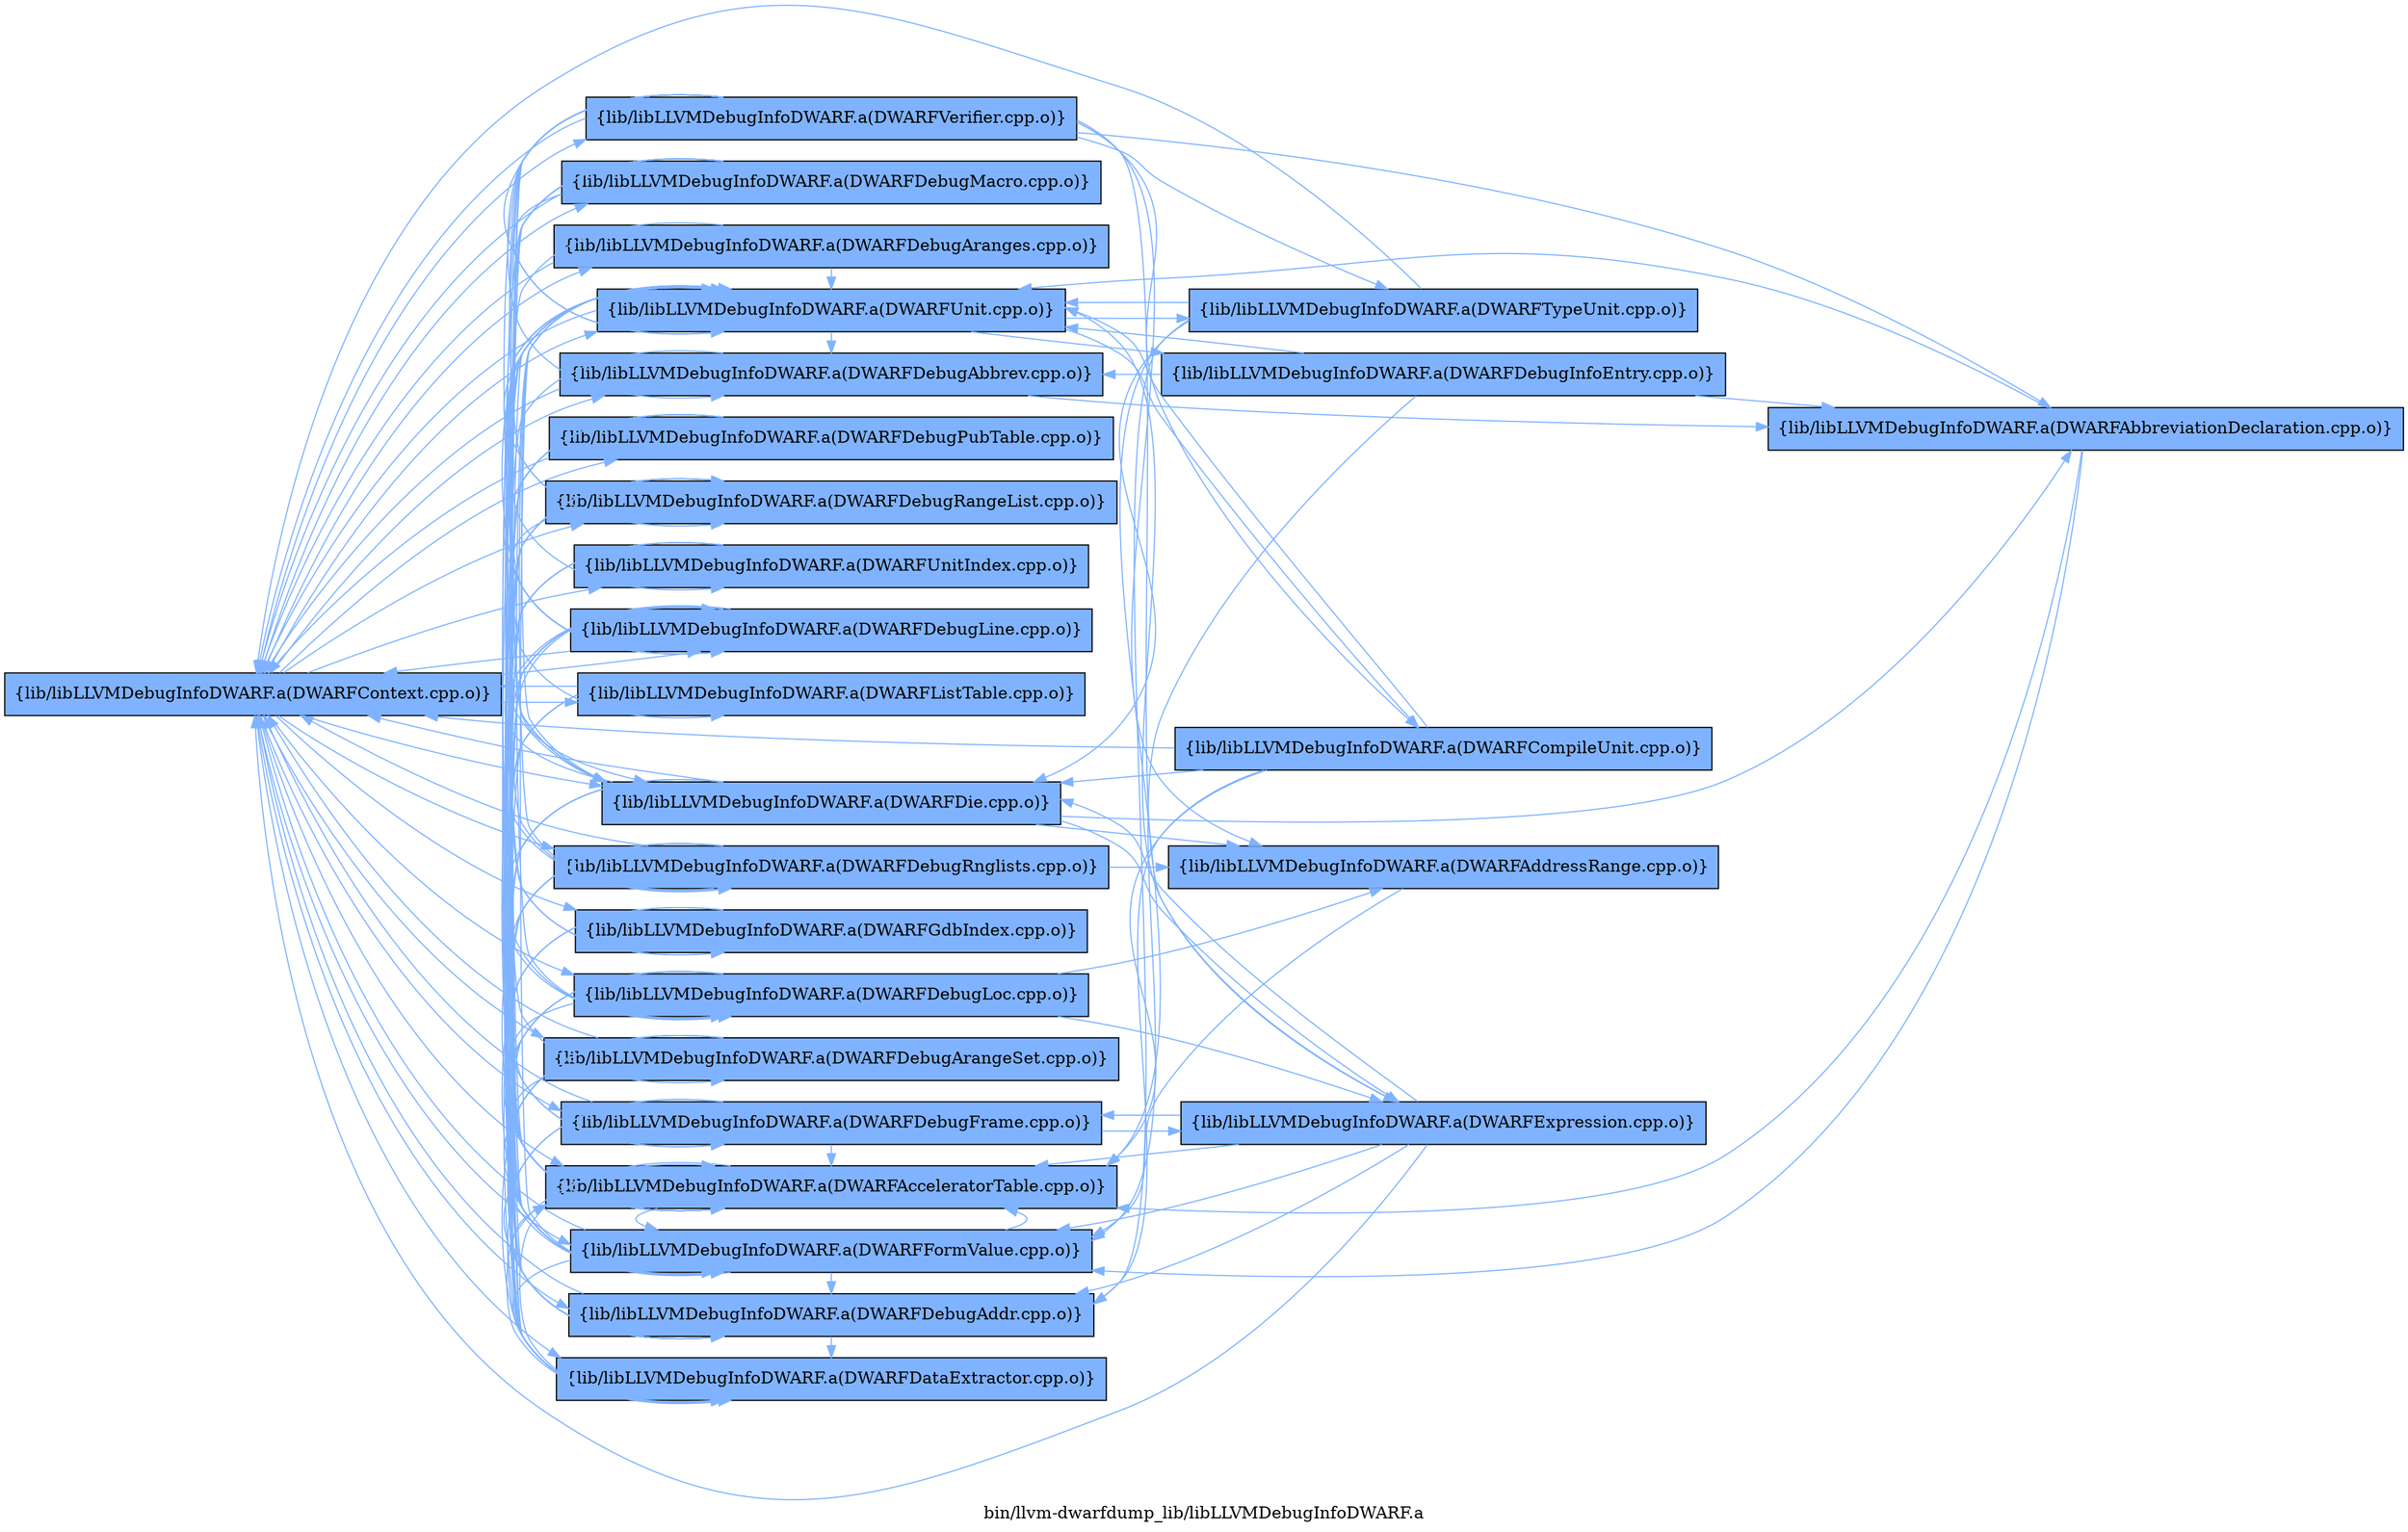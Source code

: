 digraph "bin/llvm-dwarfdump_lib/libLLVMDebugInfoDWARF.a" {
	label="bin/llvm-dwarfdump_lib/libLLVMDebugInfoDWARF.a";
	rankdir=LR;
	{ rank=same; Node0x55aabac36508;  }
	{ rank=same; Node0x55aabac367d8; Node0x55aabac361e8; Node0x55aabac33498; Node0x55aabac34438; Node0x55aabac323b8; Node0x55aabac32b38; Node0x55aabac30ab8; Node0x55aabac311e8; Node0x55aabac31508; Node0x55aabac39b18; Node0x55aabac3a798; Node0x55aabac32368; Node0x55aabac31cd8; Node0x55aabac32e58; Node0x55aabac381c8; Node0x55aabac38da8; Node0x55aabac39988; Node0x55aabac3a6f8; Node0x55aabac39f78; Node0x55aabac321d8;  }

	Node0x55aabac36508 [shape=record,shape=box,group=1,style=filled,fillcolor="0.600000 0.5 1",label="{lib/libLLVMDebugInfoDWARF.a(DWARFContext.cpp.o)}"];
	Node0x55aabac36508 -> Node0x55aabac367d8[color="0.600000 0.5 1"];
	Node0x55aabac36508 -> Node0x55aabac361e8[color="0.600000 0.5 1"];
	Node0x55aabac36508 -> Node0x55aabac33498[color="0.600000 0.5 1"];
	Node0x55aabac36508 -> Node0x55aabac34438[color="0.600000 0.5 1"];
	Node0x55aabac36508 -> Node0x55aabac323b8[color="0.600000 0.5 1"];
	Node0x55aabac36508 -> Node0x55aabac32b38[color="0.600000 0.5 1"];
	Node0x55aabac36508 -> Node0x55aabac30ab8[color="0.600000 0.5 1"];
	Node0x55aabac36508 -> Node0x55aabac311e8[color="0.600000 0.5 1"];
	Node0x55aabac36508 -> Node0x55aabac31508[color="0.600000 0.5 1"];
	Node0x55aabac36508 -> Node0x55aabac39b18[color="0.600000 0.5 1"];
	Node0x55aabac36508 -> Node0x55aabac3a798[color="0.600000 0.5 1"];
	Node0x55aabac36508 -> Node0x55aabac32368[color="0.600000 0.5 1"];
	Node0x55aabac36508 -> Node0x55aabac31cd8[color="0.600000 0.5 1"];
	Node0x55aabac36508 -> Node0x55aabac32e58[color="0.600000 0.5 1"];
	Node0x55aabac36508 -> Node0x55aabac381c8[color="0.600000 0.5 1"];
	Node0x55aabac36508 -> Node0x55aabac38da8[color="0.600000 0.5 1"];
	Node0x55aabac36508 -> Node0x55aabac39988[color="0.600000 0.5 1"];
	Node0x55aabac36508 -> Node0x55aabac3a6f8[color="0.600000 0.5 1"];
	Node0x55aabac36508 -> Node0x55aabac39f78[color="0.600000 0.5 1"];
	Node0x55aabac36508 -> Node0x55aabac321d8[color="0.600000 0.5 1"];
	Node0x55aabac311e8 [shape=record,shape=box,group=1,style=filled,fillcolor="0.600000 0.5 1",label="{lib/libLLVMDebugInfoDWARF.a(DWARFDebugLine.cpp.o)}"];
	Node0x55aabac311e8 -> Node0x55aabac367d8[color="0.600000 0.5 1"];
	Node0x55aabac311e8 -> Node0x55aabac36508[color="0.600000 0.5 1"];
	Node0x55aabac311e8 -> Node0x55aabac361e8[color="0.600000 0.5 1"];
	Node0x55aabac311e8 -> Node0x55aabac34438[color="0.600000 0.5 1"];
	Node0x55aabac311e8 -> Node0x55aabac32e58[color="0.600000 0.5 1"];
	Node0x55aabac311e8 -> Node0x55aabac381c8[color="0.600000 0.5 1"];
	Node0x55aabac311e8 -> Node0x55aabac39f78[color="0.600000 0.5 1"];
	Node0x55aabac32e58 [shape=record,shape=box,group=1,style=filled,fillcolor="0.600000 0.5 1",label="{lib/libLLVMDebugInfoDWARF.a(DWARFDie.cpp.o)}"];
	Node0x55aabac32e58 -> Node0x55aabac367d8[color="0.600000 0.5 1"];
	Node0x55aabac32e58 -> Node0x55aabac36508[color="0.600000 0.5 1"];
	Node0x55aabac32e58 -> Node0x55aabac33c68[color="0.600000 0.5 1"];
	Node0x55aabac32e58 -> Node0x55aabac311e8[color="0.600000 0.5 1"];
	Node0x55aabac32e58 -> Node0x55aabac31508[color="0.600000 0.5 1"];
	Node0x55aabac32e58 -> Node0x55aabac39938[color="0.600000 0.5 1"];
	Node0x55aabac32e58 -> Node0x55aabac38998[color="0.600000 0.5 1"];
	Node0x55aabac32e58 -> Node0x55aabac381c8[color="0.600000 0.5 1"];
	Node0x55aabac32e58 -> Node0x55aabac39f78[color="0.600000 0.5 1"];
	Node0x55aabac38998 [shape=record,shape=box,group=1,style=filled,fillcolor="0.600000 0.5 1",label="{lib/libLLVMDebugInfoDWARF.a(DWARFExpression.cpp.o)}"];
	Node0x55aabac38998 -> Node0x55aabac367d8[color="0.600000 0.5 1"];
	Node0x55aabac38998 -> Node0x55aabac36508[color="0.600000 0.5 1"];
	Node0x55aabac38998 -> Node0x55aabac34438[color="0.600000 0.5 1"];
	Node0x55aabac38998 -> Node0x55aabac30ab8[color="0.600000 0.5 1"];
	Node0x55aabac38998 -> Node0x55aabac32e58[color="0.600000 0.5 1"];
	Node0x55aabac38998 -> Node0x55aabac381c8[color="0.600000 0.5 1"];
	Node0x55aabac38998 -> Node0x55aabac39f78[color="0.600000 0.5 1"];
	Node0x55aabac381c8 [shape=record,shape=box,group=1,style=filled,fillcolor="0.600000 0.5 1",label="{lib/libLLVMDebugInfoDWARF.a(DWARFFormValue.cpp.o)}"];
	Node0x55aabac381c8 -> Node0x55aabac367d8[color="0.600000 0.5 1"];
	Node0x55aabac381c8 -> Node0x55aabac36508[color="0.600000 0.5 1"];
	Node0x55aabac381c8 -> Node0x55aabac361e8[color="0.600000 0.5 1"];
	Node0x55aabac381c8 -> Node0x55aabac34438[color="0.600000 0.5 1"];
	Node0x55aabac381c8 -> Node0x55aabac39f78[color="0.600000 0.5 1"];
	Node0x55aabac39f78 [shape=record,shape=box,group=1,style=filled,fillcolor="0.600000 0.5 1",label="{lib/libLLVMDebugInfoDWARF.a(DWARFUnit.cpp.o)}"];
	Node0x55aabac39f78 -> Node0x55aabac367d8[color="0.600000 0.5 1"];
	Node0x55aabac39f78 -> Node0x55aabac36508[color="0.600000 0.5 1"];
	Node0x55aabac39f78 -> Node0x55aabac361e8[color="0.600000 0.5 1"];
	Node0x55aabac39f78 -> Node0x55aabac33498[color="0.600000 0.5 1"];
	Node0x55aabac39f78 -> Node0x55aabac34438[color="0.600000 0.5 1"];
	Node0x55aabac39f78 -> Node0x55aabac31508[color="0.600000 0.5 1"];
	Node0x55aabac39f78 -> Node0x55aabac32368[color="0.600000 0.5 1"];
	Node0x55aabac39f78 -> Node0x55aabac31cd8[color="0.600000 0.5 1"];
	Node0x55aabac39f78 -> Node0x55aabac32e58[color="0.600000 0.5 1"];
	Node0x55aabac39f78 -> Node0x55aabac381c8[color="0.600000 0.5 1"];
	Node0x55aabac39f78 -> Node0x55aabac39988[color="0.600000 0.5 1"];
	Node0x55aabac39f78 -> Node0x55aabac3a6f8[color="0.600000 0.5 1"];
	Node0x55aabac39f78 -> Node0x55aabac35e78[color="0.600000 0.5 1"];
	Node0x55aabac39f78 -> Node0x55aabac36af8[color="0.600000 0.5 1"];
	Node0x55aabac39f78 -> Node0x55aabac38c18[color="0.600000 0.5 1"];
	Node0x55aabac367d8 [shape=record,shape=box,group=1,style=filled,fillcolor="0.600000 0.5 1",label="{lib/libLLVMDebugInfoDWARF.a(DWARFAcceleratorTable.cpp.o)}"];
	Node0x55aabac367d8 -> Node0x55aabac361e8[color="0.600000 0.5 1"];
	Node0x55aabac367d8 -> Node0x55aabac381c8[color="0.600000 0.5 1"];
	Node0x55aabac361e8 [shape=record,shape=box,group=1,style=filled,fillcolor="0.600000 0.5 1",label="{lib/libLLVMDebugInfoDWARF.a(DWARFDataExtractor.cpp.o)}"];
	Node0x55aabac361e8 -> Node0x55aabac367d8[color="0.600000 0.5 1"];
	Node0x55aabac33498 [shape=record,shape=box,group=1,style=filled,fillcolor="0.600000 0.5 1",label="{lib/libLLVMDebugInfoDWARF.a(DWARFDebugAbbrev.cpp.o)}"];
	Node0x55aabac33498 -> Node0x55aabac367d8[color="0.600000 0.5 1"];
	Node0x55aabac33498 -> Node0x55aabac36508[color="0.600000 0.5 1"];
	Node0x55aabac33498 -> Node0x55aabac33c68[color="0.600000 0.5 1"];
	Node0x55aabac34438 [shape=record,shape=box,group=1,style=filled,fillcolor="0.600000 0.5 1",label="{lib/libLLVMDebugInfoDWARF.a(DWARFDebugAddr.cpp.o)}"];
	Node0x55aabac34438 -> Node0x55aabac367d8[color="0.600000 0.5 1"];
	Node0x55aabac34438 -> Node0x55aabac36508[color="0.600000 0.5 1"];
	Node0x55aabac34438 -> Node0x55aabac361e8[color="0.600000 0.5 1"];
	Node0x55aabac323b8 [shape=record,shape=box,group=1,style=filled,fillcolor="0.600000 0.5 1",label="{lib/libLLVMDebugInfoDWARF.a(DWARFDebugArangeSet.cpp.o)}"];
	Node0x55aabac323b8 -> Node0x55aabac367d8[color="0.600000 0.5 1"];
	Node0x55aabac323b8 -> Node0x55aabac36508[color="0.600000 0.5 1"];
	Node0x55aabac323b8 -> Node0x55aabac361e8[color="0.600000 0.5 1"];
	Node0x55aabac323b8 -> Node0x55aabac34438[color="0.600000 0.5 1"];
	Node0x55aabac323b8 -> Node0x55aabac381c8[color="0.600000 0.5 1"];
	Node0x55aabac32b38 [shape=record,shape=box,group=1,style=filled,fillcolor="0.600000 0.5 1",label="{lib/libLLVMDebugInfoDWARF.a(DWARFDebugAranges.cpp.o)}"];
	Node0x55aabac32b38 -> Node0x55aabac36508[color="0.600000 0.5 1"];
	Node0x55aabac32b38 -> Node0x55aabac323b8[color="0.600000 0.5 1"];
	Node0x55aabac32b38 -> Node0x55aabac39f78[color="0.600000 0.5 1"];
	Node0x55aabac30ab8 [shape=record,shape=box,group=1,style=filled,fillcolor="0.600000 0.5 1",label="{lib/libLLVMDebugInfoDWARF.a(DWARFDebugFrame.cpp.o)}"];
	Node0x55aabac30ab8 -> Node0x55aabac367d8[color="0.600000 0.5 1"];
	Node0x55aabac30ab8 -> Node0x55aabac36508[color="0.600000 0.5 1"];
	Node0x55aabac30ab8 -> Node0x55aabac361e8[color="0.600000 0.5 1"];
	Node0x55aabac30ab8 -> Node0x55aabac34438[color="0.600000 0.5 1"];
	Node0x55aabac30ab8 -> Node0x55aabac38998[color="0.600000 0.5 1"];
	Node0x55aabac31508 [shape=record,shape=box,group=1,style=filled,fillcolor="0.600000 0.5 1",label="{lib/libLLVMDebugInfoDWARF.a(DWARFDebugLoc.cpp.o)}"];
	Node0x55aabac31508 -> Node0x55aabac367d8[color="0.600000 0.5 1"];
	Node0x55aabac31508 -> Node0x55aabac361e8[color="0.600000 0.5 1"];
	Node0x55aabac31508 -> Node0x55aabac30ab8[color="0.600000 0.5 1"];
	Node0x55aabac31508 -> Node0x55aabac39938[color="0.600000 0.5 1"];
	Node0x55aabac31508 -> Node0x55aabac38998[color="0.600000 0.5 1"];
	Node0x55aabac31508 -> Node0x55aabac381c8[color="0.600000 0.5 1"];
	Node0x55aabac31508 -> Node0x55aabac39f78[color="0.600000 0.5 1"];
	Node0x55aabac39b18 [shape=record,shape=box,group=1,style=filled,fillcolor="0.600000 0.5 1",label="{lib/libLLVMDebugInfoDWARF.a(DWARFDebugMacro.cpp.o)}"];
	Node0x55aabac39b18 -> Node0x55aabac367d8[color="0.600000 0.5 1"];
	Node0x55aabac39b18 -> Node0x55aabac36508[color="0.600000 0.5 1"];
	Node0x55aabac39b18 -> Node0x55aabac361e8[color="0.600000 0.5 1"];
	Node0x55aabac39b18 -> Node0x55aabac34438[color="0.600000 0.5 1"];
	Node0x55aabac39b18 -> Node0x55aabac32e58[color="0.600000 0.5 1"];
	Node0x55aabac39b18 -> Node0x55aabac381c8[color="0.600000 0.5 1"];
	Node0x55aabac39b18 -> Node0x55aabac39f78[color="0.600000 0.5 1"];
	Node0x55aabac3a798 [shape=record,shape=box,group=1,style=filled,fillcolor="0.600000 0.5 1",label="{lib/libLLVMDebugInfoDWARF.a(DWARFDebugPubTable.cpp.o)}"];
	Node0x55aabac3a798 -> Node0x55aabac367d8[color="0.600000 0.5 1"];
	Node0x55aabac3a798 -> Node0x55aabac36508[color="0.600000 0.5 1"];
	Node0x55aabac3a798 -> Node0x55aabac361e8[color="0.600000 0.5 1"];
	Node0x55aabac3a798 -> Node0x55aabac34438[color="0.600000 0.5 1"];
	Node0x55aabac3a798 -> Node0x55aabac311e8[color="0.600000 0.5 1"];
	Node0x55aabac32368 [shape=record,shape=box,group=1,style=filled,fillcolor="0.600000 0.5 1",label="{lib/libLLVMDebugInfoDWARF.a(DWARFDebugRangeList.cpp.o)}"];
	Node0x55aabac32368 -> Node0x55aabac367d8[color="0.600000 0.5 1"];
	Node0x55aabac32368 -> Node0x55aabac361e8[color="0.600000 0.5 1"];
	Node0x55aabac32368 -> Node0x55aabac34438[color="0.600000 0.5 1"];
	Node0x55aabac32368 -> Node0x55aabac311e8[color="0.600000 0.5 1"];
	Node0x55aabac31cd8 [shape=record,shape=box,group=1,style=filled,fillcolor="0.600000 0.5 1",label="{lib/libLLVMDebugInfoDWARF.a(DWARFDebugRnglists.cpp.o)}"];
	Node0x55aabac31cd8 -> Node0x55aabac367d8[color="0.600000 0.5 1"];
	Node0x55aabac31cd8 -> Node0x55aabac36508[color="0.600000 0.5 1"];
	Node0x55aabac31cd8 -> Node0x55aabac361e8[color="0.600000 0.5 1"];
	Node0x55aabac31cd8 -> Node0x55aabac39938[color="0.600000 0.5 1"];
	Node0x55aabac31cd8 -> Node0x55aabac32368[color="0.600000 0.5 1"];
	Node0x55aabac31cd8 -> Node0x55aabac381c8[color="0.600000 0.5 1"];
	Node0x55aabac31cd8 -> Node0x55aabac39f78[color="0.600000 0.5 1"];
	Node0x55aabac38da8 [shape=record,shape=box,group=1,style=filled,fillcolor="0.600000 0.5 1",label="{lib/libLLVMDebugInfoDWARF.a(DWARFGdbIndex.cpp.o)}"];
	Node0x55aabac38da8 -> Node0x55aabac367d8[color="0.600000 0.5 1"];
	Node0x55aabac38da8 -> Node0x55aabac381c8[color="0.600000 0.5 1"];
	Node0x55aabac39988 [shape=record,shape=box,group=1,style=filled,fillcolor="0.600000 0.5 1",label="{lib/libLLVMDebugInfoDWARF.a(DWARFListTable.cpp.o)}"];
	Node0x55aabac39988 -> Node0x55aabac367d8[color="0.600000 0.5 1"];
	Node0x55aabac39988 -> Node0x55aabac36508[color="0.600000 0.5 1"];
	Node0x55aabac39988 -> Node0x55aabac361e8[color="0.600000 0.5 1"];
	Node0x55aabac39988 -> Node0x55aabac30ab8[color="0.600000 0.5 1"];
	Node0x55aabac3a6f8 [shape=record,shape=box,group=1,style=filled,fillcolor="0.600000 0.5 1",label="{lib/libLLVMDebugInfoDWARF.a(DWARFUnitIndex.cpp.o)}"];
	Node0x55aabac3a6f8 -> Node0x55aabac367d8[color="0.600000 0.5 1"];
	Node0x55aabac3a6f8 -> Node0x55aabac381c8[color="0.600000 0.5 1"];
	Node0x55aabac3a6f8 -> Node0x55aabac38da8[color="0.600000 0.5 1"];
	Node0x55aabac321d8 [shape=record,shape=box,group=1,style=filled,fillcolor="0.600000 0.5 1",label="{lib/libLLVMDebugInfoDWARF.a(DWARFVerifier.cpp.o)}"];
	Node0x55aabac321d8 -> Node0x55aabac367d8[color="0.600000 0.5 1"];
	Node0x55aabac321d8 -> Node0x55aabac36508[color="0.600000 0.5 1"];
	Node0x55aabac321d8 -> Node0x55aabac361e8[color="0.600000 0.5 1"];
	Node0x55aabac321d8 -> Node0x55aabac33498[color="0.600000 0.5 1"];
	Node0x55aabac321d8 -> Node0x55aabac33c68[color="0.600000 0.5 1"];
	Node0x55aabac321d8 -> Node0x55aabac311e8[color="0.600000 0.5 1"];
	Node0x55aabac321d8 -> Node0x55aabac39938[color="0.600000 0.5 1"];
	Node0x55aabac321d8 -> Node0x55aabac32368[color="0.600000 0.5 1"];
	Node0x55aabac321d8 -> Node0x55aabac32e58[color="0.600000 0.5 1"];
	Node0x55aabac321d8 -> Node0x55aabac38998[color="0.600000 0.5 1"];
	Node0x55aabac321d8 -> Node0x55aabac381c8[color="0.600000 0.5 1"];
	Node0x55aabac321d8 -> Node0x55aabac38da8[color="0.600000 0.5 1"];
	Node0x55aabac321d8 -> Node0x55aabac39f78[color="0.600000 0.5 1"];
	Node0x55aabac321d8 -> Node0x55aabac36af8[color="0.600000 0.5 1"];
	Node0x55aabac321d8 -> Node0x55aabac38c18[color="0.600000 0.5 1"];
	Node0x55aabac33c68 [shape=record,shape=box,group=1,style=filled,fillcolor="0.600000 0.5 1",label="{lib/libLLVMDebugInfoDWARF.a(DWARFAbbreviationDeclaration.cpp.o)}"];
	Node0x55aabac33c68 -> Node0x55aabac367d8[color="0.600000 0.5 1"];
	Node0x55aabac33c68 -> Node0x55aabac381c8[color="0.600000 0.5 1"];
	Node0x55aabac33c68 -> Node0x55aabac39f78[color="0.600000 0.5 1"];
	Node0x55aabac39938 [shape=record,shape=box,group=1,style=filled,fillcolor="0.600000 0.5 1",label="{lib/libLLVMDebugInfoDWARF.a(DWARFAddressRange.cpp.o)}"];
	Node0x55aabac39938 -> Node0x55aabac381c8[color="0.600000 0.5 1"];
	Node0x55aabac35e78 [shape=record,shape=box,group=1,style=filled,fillcolor="0.600000 0.5 1",label="{lib/libLLVMDebugInfoDWARF.a(DWARFDebugInfoEntry.cpp.o)}"];
	Node0x55aabac35e78 -> Node0x55aabac33498[color="0.600000 0.5 1"];
	Node0x55aabac35e78 -> Node0x55aabac33c68[color="0.600000 0.5 1"];
	Node0x55aabac35e78 -> Node0x55aabac381c8[color="0.600000 0.5 1"];
	Node0x55aabac35e78 -> Node0x55aabac39f78[color="0.600000 0.5 1"];
	Node0x55aabac36af8 [shape=record,shape=box,group=1,style=filled,fillcolor="0.600000 0.5 1",label="{lib/libLLVMDebugInfoDWARF.a(DWARFTypeUnit.cpp.o)}"];
	Node0x55aabac36af8 -> Node0x55aabac367d8[color="0.600000 0.5 1"];
	Node0x55aabac36af8 -> Node0x55aabac36508[color="0.600000 0.5 1"];
	Node0x55aabac36af8 -> Node0x55aabac34438[color="0.600000 0.5 1"];
	Node0x55aabac36af8 -> Node0x55aabac32e58[color="0.600000 0.5 1"];
	Node0x55aabac36af8 -> Node0x55aabac39f78[color="0.600000 0.5 1"];
	Node0x55aabac38c18 [shape=record,shape=box,group=1,style=filled,fillcolor="0.600000 0.5 1",label="{lib/libLLVMDebugInfoDWARF.a(DWARFCompileUnit.cpp.o)}"];
	Node0x55aabac38c18 -> Node0x55aabac367d8[color="0.600000 0.5 1"];
	Node0x55aabac38c18 -> Node0x55aabac36508[color="0.600000 0.5 1"];
	Node0x55aabac38c18 -> Node0x55aabac34438[color="0.600000 0.5 1"];
	Node0x55aabac38c18 -> Node0x55aabac32e58[color="0.600000 0.5 1"];
	Node0x55aabac38c18 -> Node0x55aabac39f78[color="0.600000 0.5 1"];
}
